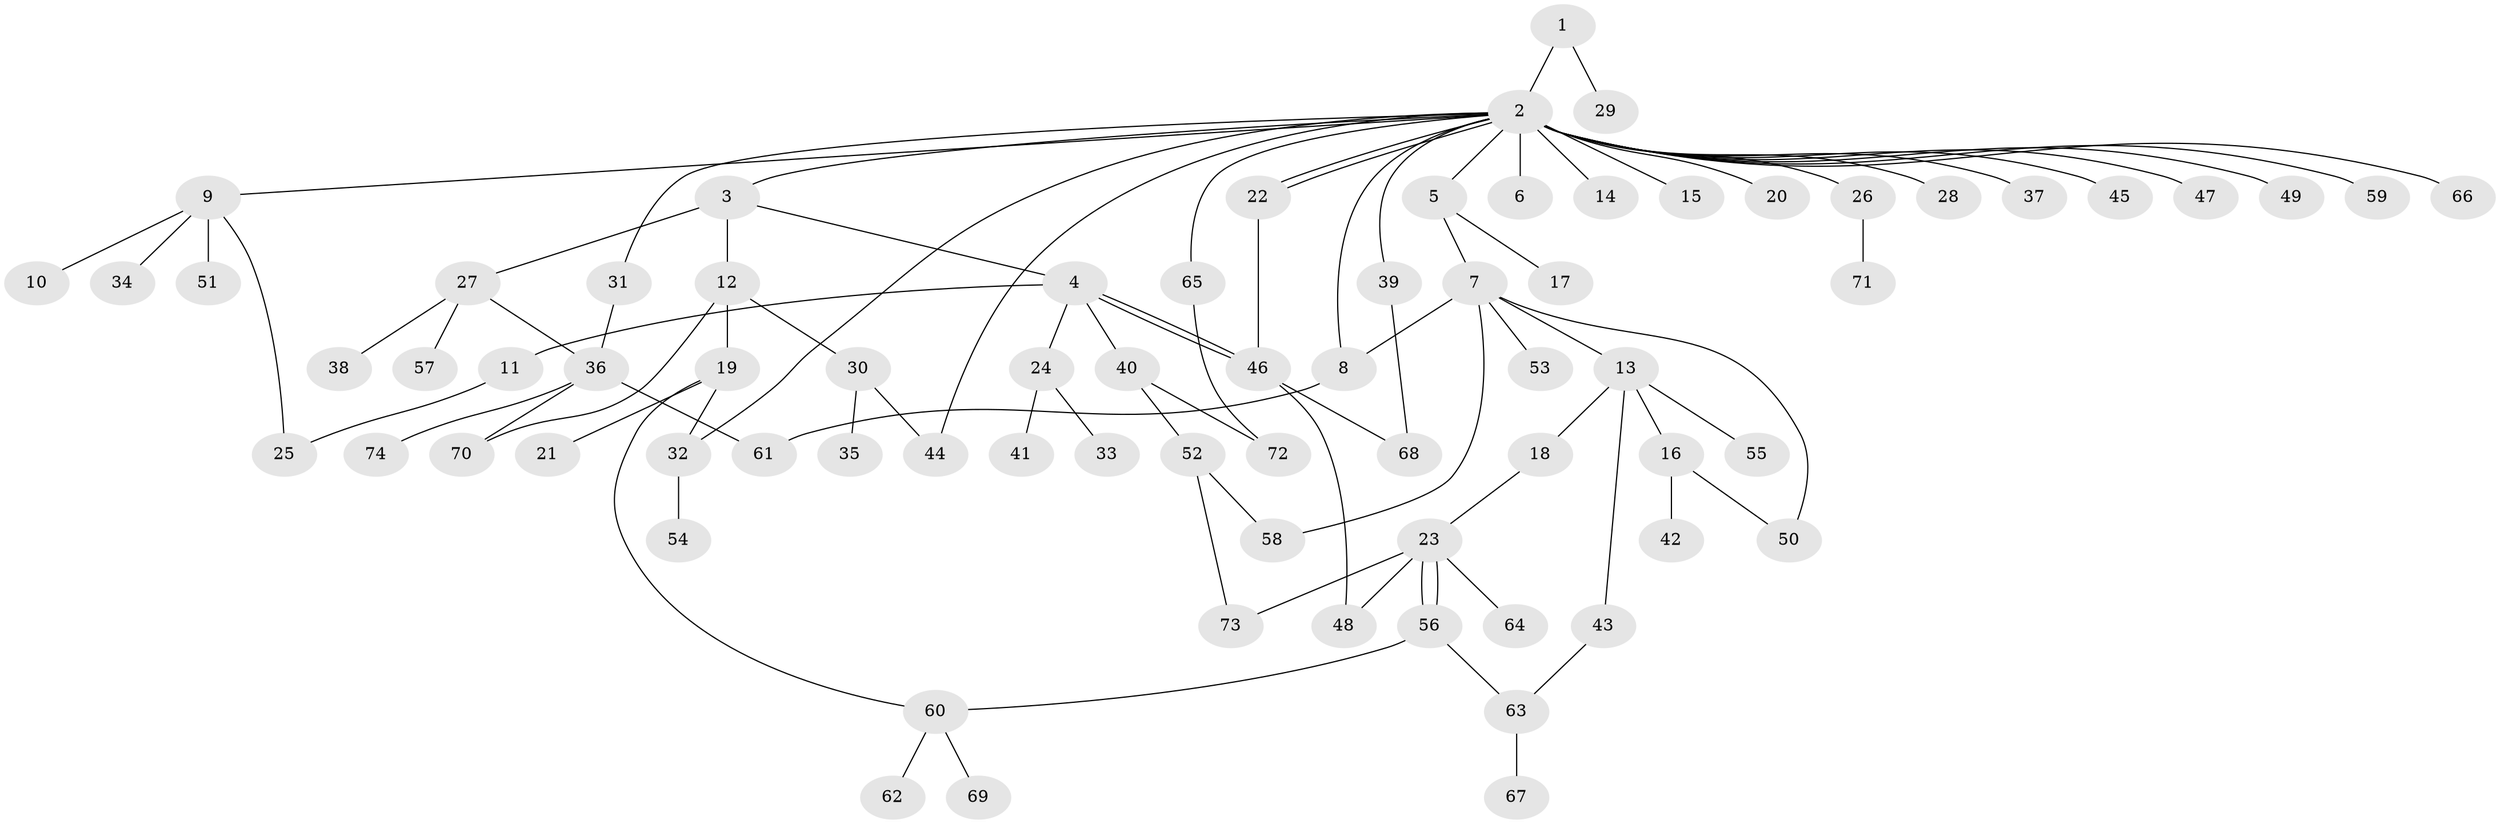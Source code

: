 // Generated by graph-tools (version 1.1) at 2025/35/03/09/25 02:35:27]
// undirected, 74 vertices, 92 edges
graph export_dot {
graph [start="1"]
  node [color=gray90,style=filled];
  1;
  2;
  3;
  4;
  5;
  6;
  7;
  8;
  9;
  10;
  11;
  12;
  13;
  14;
  15;
  16;
  17;
  18;
  19;
  20;
  21;
  22;
  23;
  24;
  25;
  26;
  27;
  28;
  29;
  30;
  31;
  32;
  33;
  34;
  35;
  36;
  37;
  38;
  39;
  40;
  41;
  42;
  43;
  44;
  45;
  46;
  47;
  48;
  49;
  50;
  51;
  52;
  53;
  54;
  55;
  56;
  57;
  58;
  59;
  60;
  61;
  62;
  63;
  64;
  65;
  66;
  67;
  68;
  69;
  70;
  71;
  72;
  73;
  74;
  1 -- 2;
  1 -- 29;
  2 -- 3;
  2 -- 5;
  2 -- 6;
  2 -- 8;
  2 -- 9;
  2 -- 14;
  2 -- 15;
  2 -- 20;
  2 -- 22;
  2 -- 22;
  2 -- 26;
  2 -- 28;
  2 -- 31;
  2 -- 32;
  2 -- 37;
  2 -- 39;
  2 -- 44;
  2 -- 45;
  2 -- 47;
  2 -- 49;
  2 -- 59;
  2 -- 65;
  2 -- 66;
  3 -- 4;
  3 -- 12;
  3 -- 27;
  4 -- 11;
  4 -- 24;
  4 -- 40;
  4 -- 46;
  4 -- 46;
  5 -- 7;
  5 -- 17;
  7 -- 8;
  7 -- 13;
  7 -- 50;
  7 -- 53;
  7 -- 58;
  8 -- 61;
  9 -- 10;
  9 -- 25;
  9 -- 34;
  9 -- 51;
  11 -- 25;
  12 -- 19;
  12 -- 30;
  12 -- 70;
  13 -- 16;
  13 -- 18;
  13 -- 43;
  13 -- 55;
  16 -- 42;
  16 -- 50;
  18 -- 23;
  19 -- 21;
  19 -- 32;
  19 -- 60;
  22 -- 46;
  23 -- 48;
  23 -- 56;
  23 -- 56;
  23 -- 64;
  23 -- 73;
  24 -- 33;
  24 -- 41;
  26 -- 71;
  27 -- 36;
  27 -- 38;
  27 -- 57;
  30 -- 35;
  30 -- 44;
  31 -- 36;
  32 -- 54;
  36 -- 61;
  36 -- 70;
  36 -- 74;
  39 -- 68;
  40 -- 52;
  40 -- 72;
  43 -- 63;
  46 -- 48;
  46 -- 68;
  52 -- 58;
  52 -- 73;
  56 -- 60;
  56 -- 63;
  60 -- 62;
  60 -- 69;
  63 -- 67;
  65 -- 72;
}
